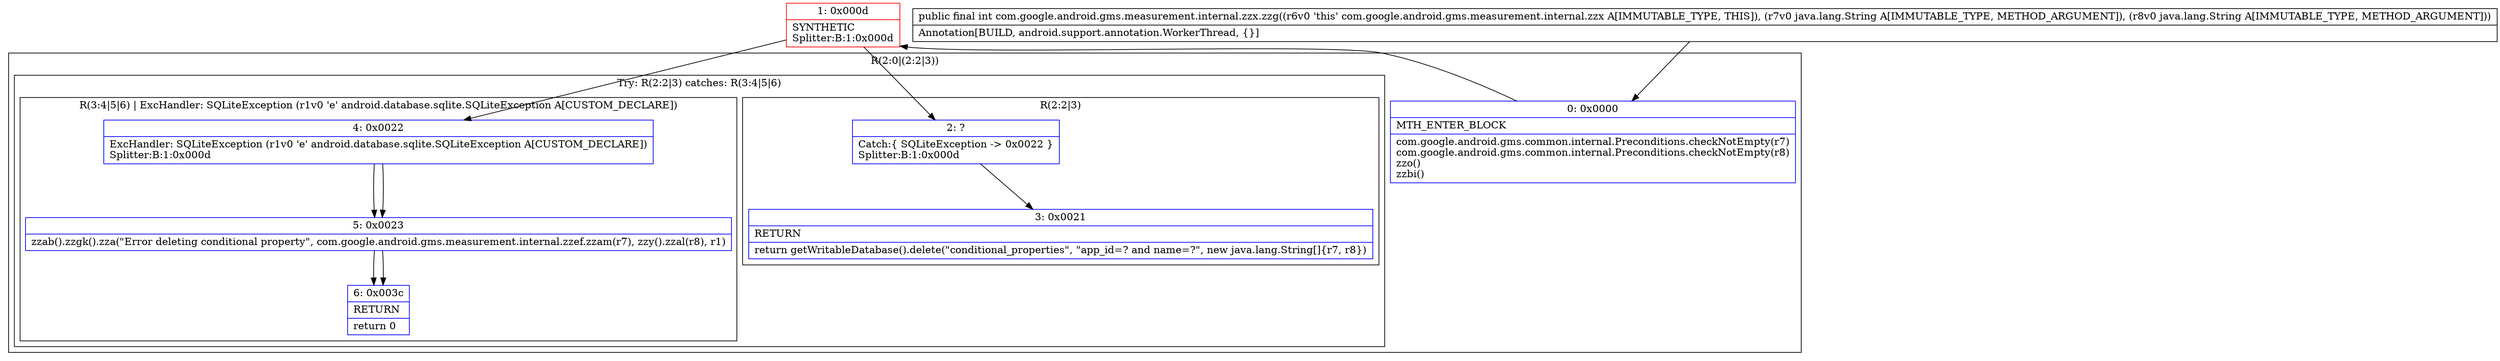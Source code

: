 digraph "CFG forcom.google.android.gms.measurement.internal.zzx.zzg(Ljava\/lang\/String;Ljava\/lang\/String;)I" {
subgraph cluster_Region_1310306247 {
label = "R(2:0|(2:2|3))";
node [shape=record,color=blue];
Node_0 [shape=record,label="{0\:\ 0x0000|MTH_ENTER_BLOCK\l|com.google.android.gms.common.internal.Preconditions.checkNotEmpty(r7)\lcom.google.android.gms.common.internal.Preconditions.checkNotEmpty(r8)\lzzo()\lzzbi()\l}"];
subgraph cluster_TryCatchRegion_331988302 {
label = "Try: R(2:2|3) catches: R(3:4|5|6)";
node [shape=record,color=blue];
subgraph cluster_Region_2042049108 {
label = "R(2:2|3)";
node [shape=record,color=blue];
Node_2 [shape=record,label="{2\:\ ?|Catch:\{ SQLiteException \-\> 0x0022 \}\lSplitter:B:1:0x000d\l}"];
Node_3 [shape=record,label="{3\:\ 0x0021|RETURN\l|return getWritableDatabase().delete(\"conditional_properties\", \"app_id=? and name=?\", new java.lang.String[]\{r7, r8\})\l}"];
}
subgraph cluster_Region_868686831 {
label = "R(3:4|5|6) | ExcHandler: SQLiteException (r1v0 'e' android.database.sqlite.SQLiteException A[CUSTOM_DECLARE])\l";
node [shape=record,color=blue];
Node_4 [shape=record,label="{4\:\ 0x0022|ExcHandler: SQLiteException (r1v0 'e' android.database.sqlite.SQLiteException A[CUSTOM_DECLARE])\lSplitter:B:1:0x000d\l}"];
Node_5 [shape=record,label="{5\:\ 0x0023|zzab().zzgk().zza(\"Error deleting conditional property\", com.google.android.gms.measurement.internal.zzef.zzam(r7), zzy().zzal(r8), r1)\l}"];
Node_6 [shape=record,label="{6\:\ 0x003c|RETURN\l|return 0\l}"];
}
}
}
subgraph cluster_Region_868686831 {
label = "R(3:4|5|6) | ExcHandler: SQLiteException (r1v0 'e' android.database.sqlite.SQLiteException A[CUSTOM_DECLARE])\l";
node [shape=record,color=blue];
Node_4 [shape=record,label="{4\:\ 0x0022|ExcHandler: SQLiteException (r1v0 'e' android.database.sqlite.SQLiteException A[CUSTOM_DECLARE])\lSplitter:B:1:0x000d\l}"];
Node_5 [shape=record,label="{5\:\ 0x0023|zzab().zzgk().zza(\"Error deleting conditional property\", com.google.android.gms.measurement.internal.zzef.zzam(r7), zzy().zzal(r8), r1)\l}"];
Node_6 [shape=record,label="{6\:\ 0x003c|RETURN\l|return 0\l}"];
}
Node_1 [shape=record,color=red,label="{1\:\ 0x000d|SYNTHETIC\lSplitter:B:1:0x000d\l}"];
MethodNode[shape=record,label="{public final int com.google.android.gms.measurement.internal.zzx.zzg((r6v0 'this' com.google.android.gms.measurement.internal.zzx A[IMMUTABLE_TYPE, THIS]), (r7v0 java.lang.String A[IMMUTABLE_TYPE, METHOD_ARGUMENT]), (r8v0 java.lang.String A[IMMUTABLE_TYPE, METHOD_ARGUMENT]))  | Annotation[BUILD, android.support.annotation.WorkerThread, \{\}]\l}"];
MethodNode -> Node_0;
Node_0 -> Node_1;
Node_2 -> Node_3;
Node_4 -> Node_5;
Node_5 -> Node_6;
Node_4 -> Node_5;
Node_5 -> Node_6;
Node_1 -> Node_2;
Node_1 -> Node_4;
}

